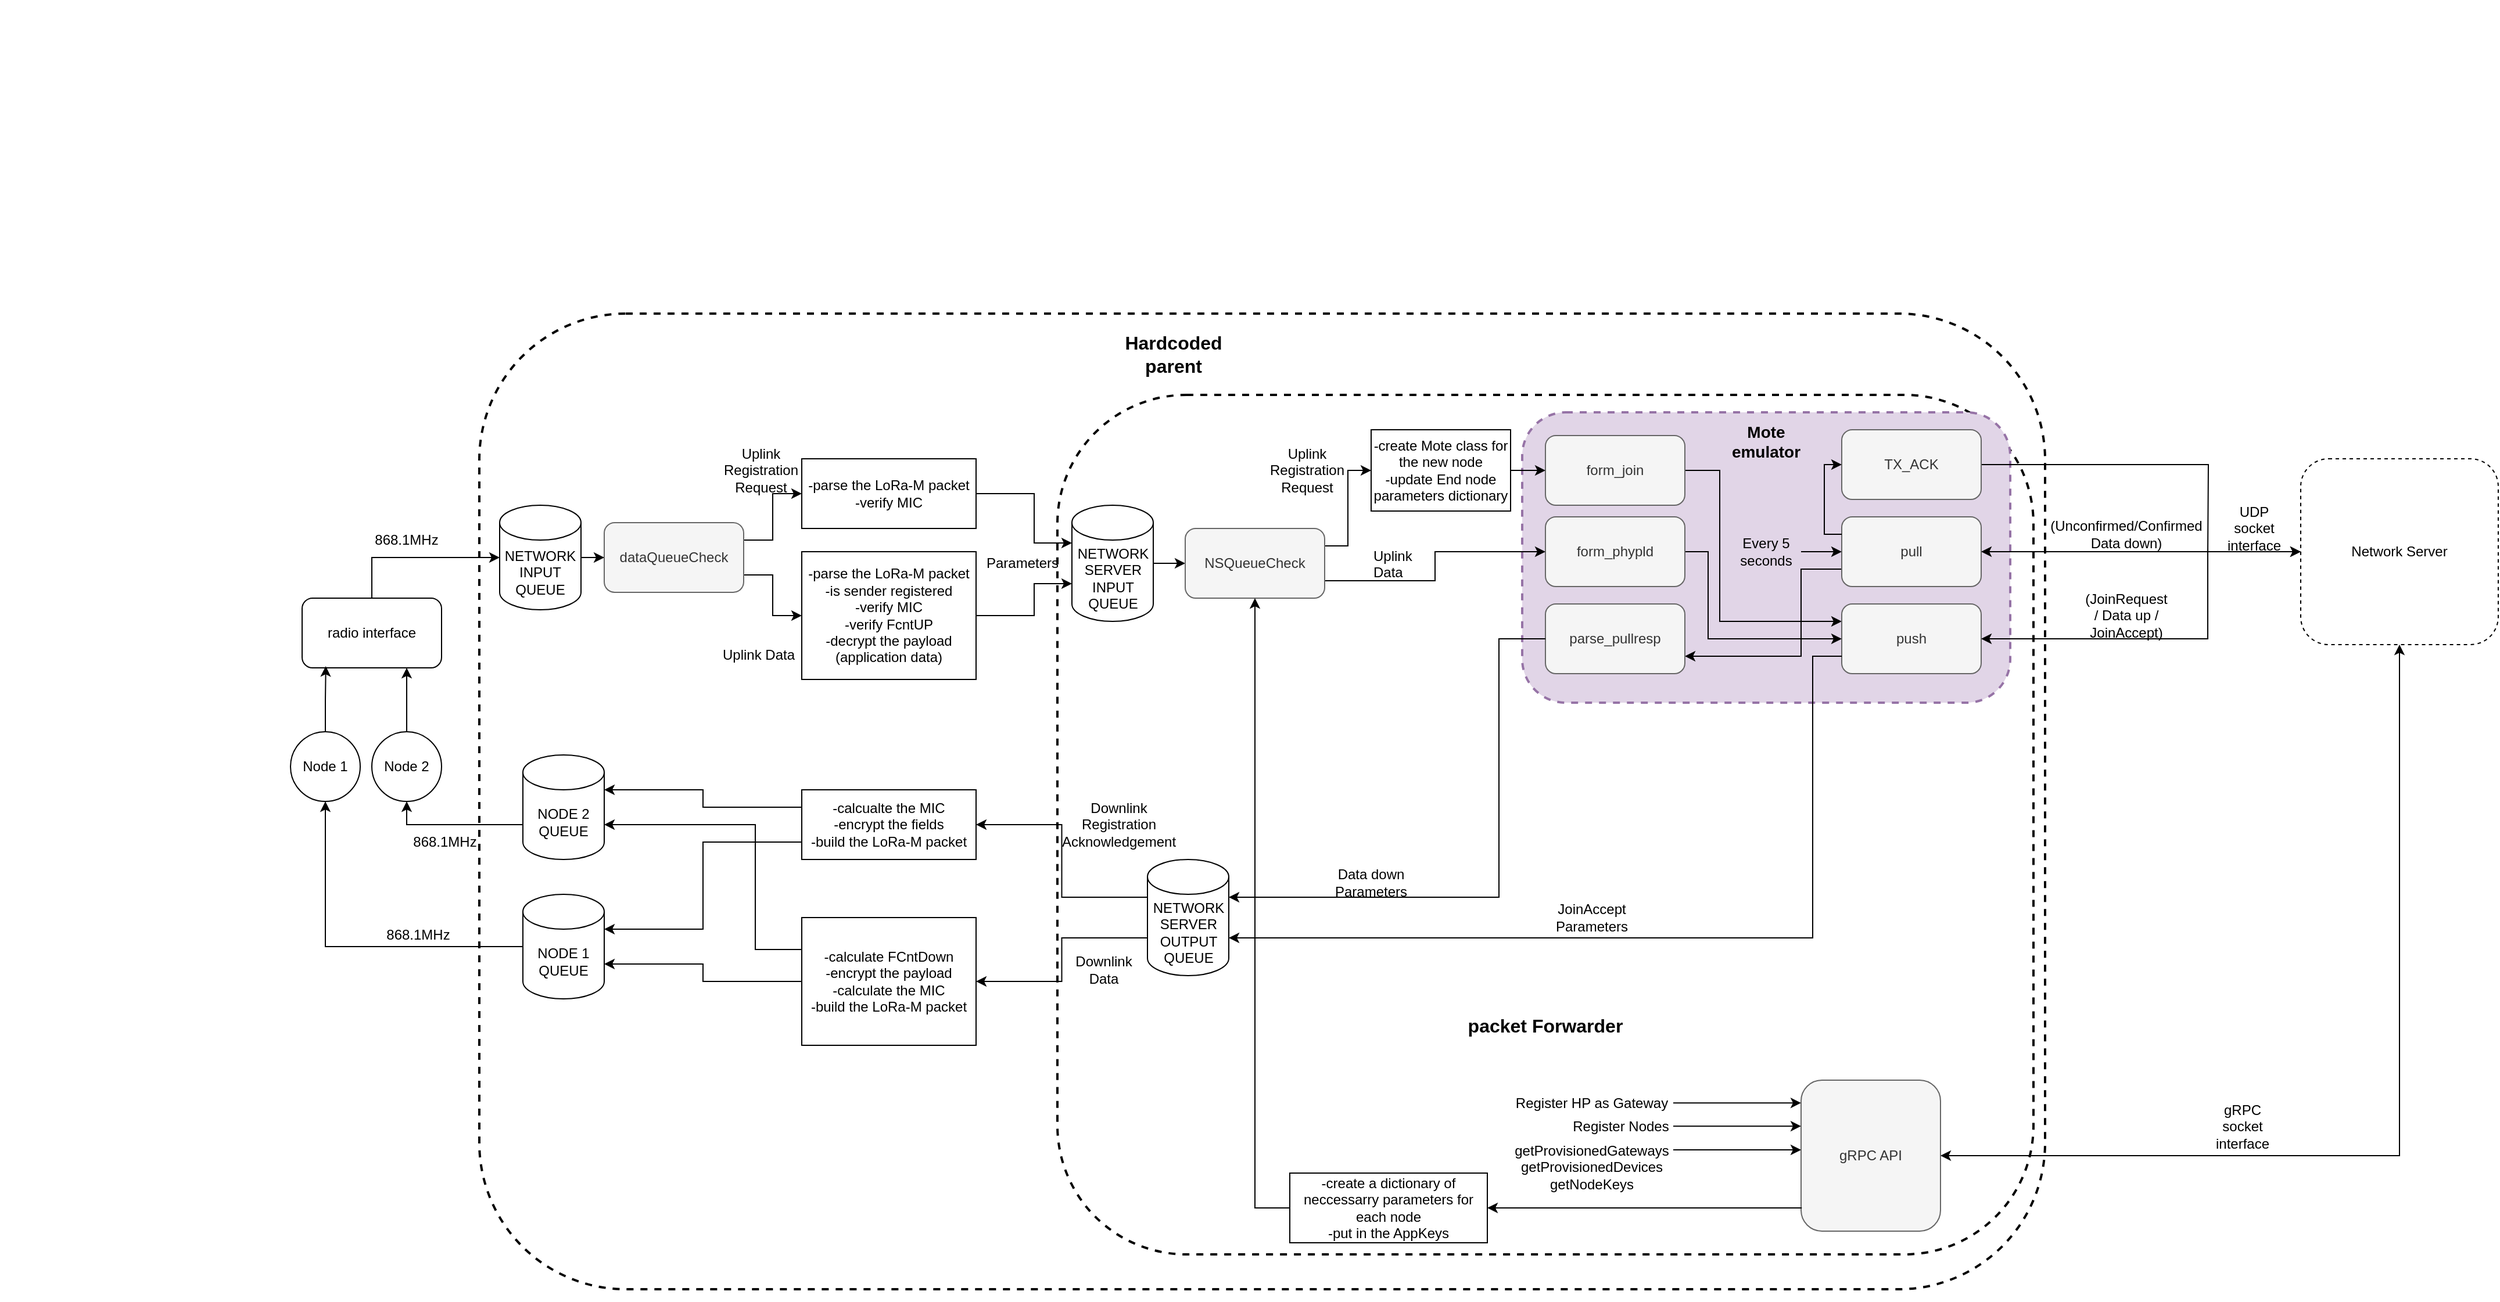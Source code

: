 <mxfile version="22.1.18" type="device">
  <diagram name="Page-1" id="E5AxCyOhZKjhce2MvHdj">
    <mxGraphModel dx="2924" dy="1115" grid="1" gridSize="10" guides="1" tooltips="1" connect="1" arrows="1" fold="1" page="1" pageScale="1" pageWidth="850" pageHeight="1100" math="0" shadow="0">
      <root>
        <mxCell id="0" />
        <mxCell id="1" parent="0" />
        <mxCell id="ir3scniFZbBamXwvJh3l-74" value="&lt;div&gt;&lt;br&gt;&lt;/div&gt;&lt;div&gt;&lt;br&gt;&lt;/div&gt;&lt;div&gt;&lt;br&gt;&lt;/div&gt;&lt;div&gt;&lt;br&gt;&lt;/div&gt;&lt;div&gt;&lt;br&gt;&lt;/div&gt;&lt;div&gt;&lt;br&gt;&lt;/div&gt;&lt;div&gt;&lt;br&gt;&lt;/div&gt;&lt;div&gt;&lt;br&gt;&lt;/div&gt;&lt;div&gt;&lt;br&gt;&lt;/div&gt;&lt;div&gt;&lt;br&gt;&lt;/div&gt;&lt;div&gt;&lt;br&gt;&lt;/div&gt;&lt;div&gt;&lt;br&gt;&lt;/div&gt;&lt;div&gt;&lt;br&gt;&lt;/div&gt;&lt;div&gt;&lt;br&gt;&lt;/div&gt;&lt;div&gt;&lt;br&gt;&lt;/div&gt;&lt;div&gt;&lt;br&gt;&lt;/div&gt;&lt;div&gt;&lt;br&gt;&lt;/div&gt;&lt;div&gt;&lt;br&gt;&lt;/div&gt;&lt;div&gt;packet Forwarder&lt;/div&gt;" style="rounded=1;whiteSpace=wrap;html=1;dashed=1;movable=0;resizable=0;rotatable=0;deletable=0;editable=0;locked=1;connectable=0;strokeWidth=2;" parent="1" vertex="1">
          <mxGeometry x="222.5" y="1020" width="1347.5" height="840" as="geometry" />
        </mxCell>
        <mxCell id="ir3scniFZbBamXwvJh3l-37" value="&lt;div style=&quot;font-size: 16px;&quot;&gt;&lt;font style=&quot;font-size: 16px;&quot;&gt;&lt;br&gt;&lt;/font&gt;&lt;/div&gt;&lt;div style=&quot;font-size: 16px;&quot;&gt;&lt;font style=&quot;font-size: 16px;&quot;&gt;&lt;br&gt;&lt;/font&gt;&lt;/div&gt;&lt;div style=&quot;font-size: 16px;&quot;&gt;&lt;font style=&quot;font-size: 16px;&quot;&gt;&lt;br&gt;&lt;/font&gt;&lt;/div&gt;&lt;div style=&quot;font-size: 16px;&quot;&gt;&lt;font style=&quot;font-size: 16px;&quot;&gt;&lt;br&gt;&lt;/font&gt;&lt;/div&gt;&lt;div style=&quot;font-size: 16px;&quot;&gt;&lt;font style=&quot;font-size: 16px;&quot;&gt;&lt;br&gt;&lt;/font&gt;&lt;/div&gt;&lt;div style=&quot;font-size: 16px;&quot;&gt;&lt;font style=&quot;font-size: 16px;&quot;&gt;&lt;br&gt;&lt;/font&gt;&lt;/div&gt;&lt;div style=&quot;font-size: 16px;&quot;&gt;&lt;font style=&quot;font-size: 16px;&quot;&gt;&lt;br&gt;&lt;/font&gt;&lt;/div&gt;&lt;div style=&quot;font-size: 16px;&quot;&gt;&lt;font style=&quot;font-size: 16px;&quot;&gt;&lt;br&gt;&lt;/font&gt;&lt;/div&gt;&lt;div style=&quot;font-size: 16px;&quot;&gt;&lt;font style=&quot;font-size: 16px;&quot;&gt;&lt;br&gt;&lt;/font&gt;&lt;/div&gt;&lt;div style=&quot;font-size: 16px;&quot;&gt;&lt;font style=&quot;font-size: 16px;&quot;&gt;&lt;br&gt;&lt;/font&gt;&lt;/div&gt;&lt;div style=&quot;font-size: 16px;&quot;&gt;&lt;font style=&quot;font-size: 16px;&quot;&gt;&lt;br&gt;&lt;/font&gt;&lt;/div&gt;&lt;div style=&quot;font-size: 16px;&quot;&gt;&lt;font style=&quot;font-size: 16px;&quot;&gt;&lt;br&gt;&lt;/font&gt;&lt;/div&gt;&lt;div style=&quot;font-size: 16px;&quot;&gt;&lt;font style=&quot;font-size: 16px;&quot;&gt;&lt;br&gt;&lt;/font&gt;&lt;/div&gt;&lt;div style=&quot;font-size: 16px;&quot;&gt;&lt;font style=&quot;font-size: 16px;&quot;&gt;&lt;br&gt;&lt;/font&gt;&lt;/div&gt;&lt;div style=&quot;font-size: 16px;&quot;&gt;&lt;font style=&quot;font-size: 16px;&quot;&gt;&lt;br&gt;&lt;/font&gt;&lt;/div&gt;&lt;div style=&quot;font-size: 16px;&quot;&gt;&lt;font style=&quot;font-size: 16px;&quot;&gt;&lt;br&gt;&lt;/font&gt;&lt;/div&gt;&lt;div style=&quot;font-size: 16px;&quot;&gt;&lt;font style=&quot;font-size: 16px;&quot;&gt;&lt;br&gt;&lt;/font&gt;&lt;/div&gt;&lt;div style=&quot;font-size: 16px;&quot;&gt;&lt;font style=&quot;font-size: 16px;&quot;&gt;&lt;br&gt;&lt;/font&gt;&lt;/div&gt;&lt;div style=&quot;font-size: 16px;&quot;&gt;&lt;font style=&quot;font-size: 16px;&quot;&gt;&lt;b&gt;packet Forwarder&lt;/b&gt;&lt;/font&gt;&lt;/div&gt;" style="rounded=1;whiteSpace=wrap;html=1;dashed=1;movable=0;resizable=0;rotatable=0;deletable=0;editable=0;locked=1;connectable=0;strokeWidth=2;" parent="1" vertex="1">
          <mxGeometry x="720" y="1090" width="840" height="740" as="geometry" />
        </mxCell>
        <mxCell id="ir3scniFZbBamXwvJh3l-42" value="" style="rounded=1;whiteSpace=wrap;html=1;dashed=1;fillColor=#e1d5e7;strokeColor=#9673a6;movable=0;resizable=0;rotatable=0;deletable=0;editable=0;locked=1;connectable=0;strokeWidth=2;" parent="1" vertex="1">
          <mxGeometry x="1120" y="1105" width="420" height="250" as="geometry" />
        </mxCell>
        <mxCell id="tfgUsdt2ixnzsKASo8Zw-3" style="edgeStyle=orthogonalEdgeStyle;rounded=0;orthogonalLoop=1;jettySize=auto;html=1;exitX=0.5;exitY=0;exitDx=0;exitDy=0;entryX=0.75;entryY=1;entryDx=0;entryDy=0;" edge="1" parent="1" source="ir3scniFZbBamXwvJh3l-1" target="tfgUsdt2ixnzsKASo8Zw-1">
          <mxGeometry relative="1" as="geometry" />
        </mxCell>
        <mxCell id="ir3scniFZbBamXwvJh3l-1" value="Node 2" style="ellipse;whiteSpace=wrap;html=1;aspect=fixed;" parent="1" vertex="1">
          <mxGeometry x="130" y="1380" width="60" height="60" as="geometry" />
        </mxCell>
        <mxCell id="ir3scniFZbBamXwvJh3l-2" value="Node 1" style="ellipse;whiteSpace=wrap;html=1;aspect=fixed;" parent="1" vertex="1">
          <mxGeometry x="60" y="1380" width="60" height="60" as="geometry" />
        </mxCell>
        <mxCell id="ir3scniFZbBamXwvJh3l-5" value="&lt;div&gt;-parse the LoRa-M packet&lt;br&gt;&lt;/div&gt;&lt;div&gt;-is sender registered&lt;br&gt;&lt;/div&gt;&lt;div&gt;-verify MIC&lt;/div&gt;&lt;div&gt;-verify FcntUP&lt;/div&gt;&lt;div&gt;-decrypt the payload (application data)&lt;br&gt;&lt;/div&gt;" style="rounded=0;whiteSpace=wrap;html=1;" parent="1" vertex="1">
          <mxGeometry x="500" y="1225" width="150" height="110" as="geometry" />
        </mxCell>
        <mxCell id="ir3scniFZbBamXwvJh3l-6" value="&lt;div&gt;-parse the LoRa-M packet&lt;/div&gt;&lt;div&gt;-verify MIC&lt;br&gt;&lt;/div&gt;" style="rounded=0;whiteSpace=wrap;html=1;" parent="1" vertex="1">
          <mxGeometry x="500" y="1145" width="150" height="60" as="geometry" />
        </mxCell>
        <mxCell id="ir3scniFZbBamXwvJh3l-18" style="edgeStyle=orthogonalEdgeStyle;rounded=0;orthogonalLoop=1;jettySize=auto;html=1;exitX=1;exitY=0.5;exitDx=0;exitDy=0;exitPerimeter=0;" parent="1" source="ir3scniFZbBamXwvJh3l-8" target="ir3scniFZbBamXwvJh3l-17" edge="1">
          <mxGeometry relative="1" as="geometry" />
        </mxCell>
        <mxCell id="ir3scniFZbBamXwvJh3l-8" value="NETWORK INPUT QUEUE" style="shape=cylinder3;whiteSpace=wrap;html=1;boundedLbl=1;backgroundOutline=1;size=15;" parent="1" vertex="1">
          <mxGeometry x="240" y="1185" width="70" height="90" as="geometry" />
        </mxCell>
        <mxCell id="ir3scniFZbBamXwvJh3l-19" style="edgeStyle=orthogonalEdgeStyle;rounded=0;orthogonalLoop=1;jettySize=auto;html=1;exitX=1;exitY=0.25;exitDx=0;exitDy=0;" parent="1" source="ir3scniFZbBamXwvJh3l-17" target="ir3scniFZbBamXwvJh3l-6" edge="1">
          <mxGeometry relative="1" as="geometry" />
        </mxCell>
        <mxCell id="ir3scniFZbBamXwvJh3l-20" style="edgeStyle=orthogonalEdgeStyle;rounded=0;orthogonalLoop=1;jettySize=auto;html=1;exitX=1;exitY=0.75;exitDx=0;exitDy=0;" parent="1" source="ir3scniFZbBamXwvJh3l-17" target="ir3scniFZbBamXwvJh3l-5" edge="1">
          <mxGeometry relative="1" as="geometry" />
        </mxCell>
        <mxCell id="ir3scniFZbBamXwvJh3l-17" value="dataQueueCheck" style="rounded=1;whiteSpace=wrap;html=1;fillColor=#f5f5f5;fontColor=#333333;strokeColor=#666666;" parent="1" vertex="1">
          <mxGeometry x="330" y="1200" width="120" height="60" as="geometry" />
        </mxCell>
        <mxCell id="ir3scniFZbBamXwvJh3l-80" style="edgeStyle=orthogonalEdgeStyle;rounded=0;orthogonalLoop=1;jettySize=auto;html=1;exitX=1;exitY=0.5;exitDx=0;exitDy=0;exitPerimeter=0;entryX=0;entryY=0.5;entryDx=0;entryDy=0;" parent="1" source="ir3scniFZbBamXwvJh3l-22" target="ir3scniFZbBamXwvJh3l-77" edge="1">
          <mxGeometry relative="1" as="geometry" />
        </mxCell>
        <mxCell id="ir3scniFZbBamXwvJh3l-22" value="NETWORK SERVER INPUT QUEUE" style="shape=cylinder3;whiteSpace=wrap;html=1;boundedLbl=1;backgroundOutline=1;size=15;" parent="1" vertex="1">
          <mxGeometry x="732.5" y="1185" width="70" height="100" as="geometry" />
        </mxCell>
        <mxCell id="ir3scniFZbBamXwvJh3l-25" style="edgeStyle=orthogonalEdgeStyle;rounded=0;orthogonalLoop=1;jettySize=auto;html=1;exitX=1;exitY=0.5;exitDx=0;exitDy=0;entryX=0;entryY=0;entryDx=0;entryDy=67.5;entryPerimeter=0;" parent="1" source="ir3scniFZbBamXwvJh3l-5" target="ir3scniFZbBamXwvJh3l-22" edge="1">
          <mxGeometry relative="1" as="geometry">
            <Array as="points">
              <mxPoint x="700" y="1280" />
              <mxPoint x="700" y="1253" />
            </Array>
          </mxGeometry>
        </mxCell>
        <mxCell id="ir3scniFZbBamXwvJh3l-26" style="edgeStyle=orthogonalEdgeStyle;rounded=0;orthogonalLoop=1;jettySize=auto;html=1;exitX=1;exitY=0.5;exitDx=0;exitDy=0;entryX=0;entryY=0;entryDx=0;entryDy=32.5;entryPerimeter=0;" parent="1" source="ir3scniFZbBamXwvJh3l-6" target="ir3scniFZbBamXwvJh3l-22" edge="1">
          <mxGeometry relative="1" as="geometry">
            <Array as="points">
              <mxPoint x="700" y="1175" />
              <mxPoint x="700" y="1218" />
            </Array>
          </mxGeometry>
        </mxCell>
        <mxCell id="ir3scniFZbBamXwvJh3l-93" style="edgeStyle=orthogonalEdgeStyle;rounded=0;orthogonalLoop=1;jettySize=auto;html=1;exitX=0;exitY=0;exitDx=0;exitDy=32.5;exitPerimeter=0;entryX=1;entryY=0.5;entryDx=0;entryDy=0;" parent="1" source="ir3scniFZbBamXwvJh3l-32" target="ir3scniFZbBamXwvJh3l-92" edge="1">
          <mxGeometry relative="1" as="geometry" />
        </mxCell>
        <mxCell id="ir3scniFZbBamXwvJh3l-94" style="edgeStyle=orthogonalEdgeStyle;rounded=0;orthogonalLoop=1;jettySize=auto;html=1;exitX=0;exitY=0;exitDx=0;exitDy=67.5;exitPerimeter=0;entryX=1;entryY=0.5;entryDx=0;entryDy=0;" parent="1" source="ir3scniFZbBamXwvJh3l-32" target="ir3scniFZbBamXwvJh3l-91" edge="1">
          <mxGeometry relative="1" as="geometry" />
        </mxCell>
        <mxCell id="ir3scniFZbBamXwvJh3l-32" value="NETWORK SERVER OUTPUT QUEUE" style="shape=cylinder3;whiteSpace=wrap;html=1;boundedLbl=1;backgroundOutline=1;size=15;" parent="1" vertex="1">
          <mxGeometry x="797.5" y="1490" width="70" height="100" as="geometry" />
        </mxCell>
        <mxCell id="ir3scniFZbBamXwvJh3l-43" value="Uplink Registration Request" style="text;html=1;strokeColor=none;fillColor=none;align=center;verticalAlign=middle;whiteSpace=wrap;rounded=0;" parent="1" vertex="1">
          <mxGeometry x="905" y="1140" width="60" height="30" as="geometry" />
        </mxCell>
        <mxCell id="ir3scniFZbBamXwvJh3l-44" value="Uplink Registration Request" style="text;html=1;strokeColor=none;fillColor=none;align=center;verticalAlign=middle;whiteSpace=wrap;rounded=0;" parent="1" vertex="1">
          <mxGeometry x="435" y="1140" width="60" height="30" as="geometry" />
        </mxCell>
        <mxCell id="ir3scniFZbBamXwvJh3l-45" value="Uplink Data" style="text;whiteSpace=wrap;html=1;" parent="1" vertex="1">
          <mxGeometry x="430" y="1300" width="65" height="30" as="geometry" />
        </mxCell>
        <mxCell id="ir3scniFZbBamXwvJh3l-46" value="&lt;div&gt;Uplink Data&lt;/div&gt;" style="text;whiteSpace=wrap;html=1;" parent="1" vertex="1">
          <mxGeometry x="990" y="1215" width="60" height="40" as="geometry" />
        </mxCell>
        <mxCell id="ir3scniFZbBamXwvJh3l-56" style="edgeStyle=orthogonalEdgeStyle;rounded=0;orthogonalLoop=1;jettySize=auto;html=1;entryX=0;entryY=0.25;entryDx=0;entryDy=0;" parent="1" source="ir3scniFZbBamXwvJh3l-48" target="ir3scniFZbBamXwvJh3l-49" edge="1">
          <mxGeometry relative="1" as="geometry">
            <Array as="points">
              <mxPoint x="1290" y="1155" />
              <mxPoint x="1290" y="1285" />
            </Array>
          </mxGeometry>
        </mxCell>
        <mxCell id="ir3scniFZbBamXwvJh3l-48" value="form_join" style="rounded=1;whiteSpace=wrap;html=1;fillColor=#f5f5f5;fontColor=#333333;strokeColor=#666666;" parent="1" vertex="1">
          <mxGeometry x="1140" y="1125" width="120" height="60" as="geometry" />
        </mxCell>
        <mxCell id="ir3scniFZbBamXwvJh3l-49" value="push" style="rounded=1;whiteSpace=wrap;html=1;fillColor=#f5f5f5;fontColor=#333333;strokeColor=#666666;" parent="1" vertex="1">
          <mxGeometry x="1395" y="1270" width="120" height="60" as="geometry" />
        </mxCell>
        <mxCell id="ir3scniFZbBamXwvJh3l-68" style="edgeStyle=orthogonalEdgeStyle;rounded=0;orthogonalLoop=1;jettySize=auto;html=1;exitX=0;exitY=0.75;exitDx=0;exitDy=0;entryX=1;entryY=0.75;entryDx=0;entryDy=0;" parent="1" source="ir3scniFZbBamXwvJh3l-50" target="ir3scniFZbBamXwvJh3l-53" edge="1">
          <mxGeometry relative="1" as="geometry">
            <Array as="points">
              <mxPoint x="1360" y="1240" />
              <mxPoint x="1360" y="1315" />
            </Array>
          </mxGeometry>
        </mxCell>
        <mxCell id="ir3scniFZbBamXwvJh3l-50" value="pull" style="rounded=1;whiteSpace=wrap;html=1;fillColor=#f5f5f5;fontColor=#333333;strokeColor=#666666;" parent="1" vertex="1">
          <mxGeometry x="1395" y="1195" width="120" height="60" as="geometry" />
        </mxCell>
        <mxCell id="ir3scniFZbBamXwvJh3l-62" style="edgeStyle=orthogonalEdgeStyle;rounded=0;orthogonalLoop=1;jettySize=auto;html=1;exitX=1;exitY=0.5;exitDx=0;exitDy=0;entryX=0;entryY=0.5;entryDx=0;entryDy=0;" parent="1" source="ir3scniFZbBamXwvJh3l-51" target="ir3scniFZbBamXwvJh3l-49" edge="1">
          <mxGeometry relative="1" as="geometry">
            <Array as="points">
              <mxPoint x="1280" y="1225" />
              <mxPoint x="1280" y="1300" />
            </Array>
          </mxGeometry>
        </mxCell>
        <mxCell id="ir3scniFZbBamXwvJh3l-51" value="form_phypld" style="rounded=1;whiteSpace=wrap;html=1;fillColor=#f5f5f5;fontColor=#333333;strokeColor=#666666;" parent="1" vertex="1">
          <mxGeometry x="1140" y="1195" width="120" height="60" as="geometry" />
        </mxCell>
        <mxCell id="ir3scniFZbBamXwvJh3l-53" value="parse_pullresp" style="rounded=1;whiteSpace=wrap;html=1;fillColor=#f5f5f5;fontColor=#333333;strokeColor=#666666;" parent="1" vertex="1">
          <mxGeometry x="1140" y="1270" width="120" height="60" as="geometry" />
        </mxCell>
        <mxCell id="tfgUsdt2ixnzsKASo8Zw-17" style="edgeStyle=orthogonalEdgeStyle;rounded=0;orthogonalLoop=1;jettySize=auto;html=1;exitX=1;exitY=0.5;exitDx=0;exitDy=0;endArrow=none;endFill=0;" edge="1" parent="1" source="ir3scniFZbBamXwvJh3l-54">
          <mxGeometry relative="1" as="geometry">
            <mxPoint x="1710" y="1230" as="targetPoint" />
          </mxGeometry>
        </mxCell>
        <mxCell id="ir3scniFZbBamXwvJh3l-54" value="TX_ACK" style="rounded=1;whiteSpace=wrap;html=1;fillColor=#f5f5f5;fontColor=#333333;strokeColor=#666666;" parent="1" vertex="1">
          <mxGeometry x="1395" y="1120" width="120" height="60" as="geometry" />
        </mxCell>
        <mxCell id="ir3scniFZbBamXwvJh3l-58" style="edgeStyle=orthogonalEdgeStyle;rounded=0;orthogonalLoop=1;jettySize=auto;html=1;exitX=0;exitY=0.5;exitDx=0;exitDy=0;entryX=1;entryY=0.5;entryDx=0;entryDy=0;startArrow=classic;startFill=1;" parent="1" source="ir3scniFZbBamXwvJh3l-57" target="ir3scniFZbBamXwvJh3l-49" edge="1">
          <mxGeometry relative="1" as="geometry">
            <Array as="points">
              <mxPoint x="1710" y="1225" />
              <mxPoint x="1710" y="1300" />
            </Array>
          </mxGeometry>
        </mxCell>
        <mxCell id="ir3scniFZbBamXwvJh3l-59" style="edgeStyle=orthogonalEdgeStyle;rounded=0;orthogonalLoop=1;jettySize=auto;html=1;exitX=0;exitY=0.5;exitDx=0;exitDy=0;startArrow=classic;startFill=1;" parent="1" source="ir3scniFZbBamXwvJh3l-57" target="ir3scniFZbBamXwvJh3l-50" edge="1">
          <mxGeometry relative="1" as="geometry" />
        </mxCell>
        <mxCell id="ir3scniFZbBamXwvJh3l-57" value="Network Server" style="rounded=1;whiteSpace=wrap;html=1;dashed=1;" parent="1" vertex="1">
          <mxGeometry x="1790" y="1145" width="170" height="160" as="geometry" />
        </mxCell>
        <mxCell id="ir3scniFZbBamXwvJh3l-60" value="(JoinRequest / Data up / JoinAccept)" style="text;html=1;strokeColor=none;fillColor=none;align=center;verticalAlign=middle;whiteSpace=wrap;rounded=0;" parent="1" vertex="1">
          <mxGeometry x="1610" y="1265" width="60" height="30" as="geometry" />
        </mxCell>
        <mxCell id="ir3scniFZbBamXwvJh3l-61" value="(Unconfirmed/Confirmed Data down)" style="text;html=1;strokeColor=none;fillColor=none;align=center;verticalAlign=middle;whiteSpace=wrap;rounded=0;" parent="1" vertex="1">
          <mxGeometry x="1610" y="1195" width="60" height="30" as="geometry" />
        </mxCell>
        <mxCell id="ir3scniFZbBamXwvJh3l-63" value="&amp;nbsp;" style="text;whiteSpace=wrap;html=1;" parent="1" vertex="1">
          <mxGeometry x="1490" y="1370" width="40" height="40" as="geometry" />
        </mxCell>
        <mxCell id="ir3scniFZbBamXwvJh3l-64" value="&lt;font style=&quot;font-size: 14px;&quot;&gt;&lt;b&gt;Mote emulator&lt;/b&gt;&lt;/font&gt;" style="text;html=1;strokeColor=none;fillColor=none;align=center;verticalAlign=middle;whiteSpace=wrap;rounded=0;" parent="1" vertex="1">
          <mxGeometry x="1300" y="1115" width="60" height="30" as="geometry" />
        </mxCell>
        <mxCell id="ir3scniFZbBamXwvJh3l-66" value="" style="endArrow=classic;html=1;rounded=0;exitX=1;exitY=0.5;exitDx=0;exitDy=0;" parent="1" source="ir3scniFZbBamXwvJh3l-67" edge="1">
          <mxGeometry width="50" height="50" relative="1" as="geometry">
            <mxPoint x="1380" y="1225" as="sourcePoint" />
            <mxPoint x="1395" y="1225" as="targetPoint" />
          </mxGeometry>
        </mxCell>
        <mxCell id="ir3scniFZbBamXwvJh3l-69" style="edgeStyle=orthogonalEdgeStyle;rounded=0;orthogonalLoop=1;jettySize=auto;html=1;exitX=0;exitY=0.25;exitDx=0;exitDy=0;entryX=0;entryY=0.5;entryDx=0;entryDy=0;" parent="1" source="ir3scniFZbBamXwvJh3l-50" target="ir3scniFZbBamXwvJh3l-54" edge="1">
          <mxGeometry relative="1" as="geometry">
            <Array as="points">
              <mxPoint x="1380" y="1210" />
              <mxPoint x="1380" y="1150" />
            </Array>
          </mxGeometry>
        </mxCell>
        <mxCell id="ir3scniFZbBamXwvJh3l-67" value="Every 5 seconds" style="text;html=1;strokeColor=none;fillColor=none;align=center;verticalAlign=middle;whiteSpace=wrap;rounded=0;" parent="1" vertex="1">
          <mxGeometry x="1300" y="1210" width="60" height="30" as="geometry" />
        </mxCell>
        <mxCell id="ir3scniFZbBamXwvJh3l-72" value="&amp;nbsp;" style="text;whiteSpace=wrap;html=1;" parent="1" vertex="1">
          <mxGeometry x="230" y="940" width="40" height="40" as="geometry" />
        </mxCell>
        <mxCell id="ir3scniFZbBamXwvJh3l-73" value="&amp;nbsp;" style="text;whiteSpace=wrap;html=1;" parent="1" vertex="1">
          <mxGeometry x="1690" y="990" width="40" height="40" as="geometry" />
        </mxCell>
        <mxCell id="ir3scniFZbBamXwvJh3l-75" value="&lt;font size=&quot;1&quot;&gt;&lt;b&gt;&lt;font style=&quot;font-size: 16px;&quot;&gt;Hardcoded parent&lt;/font&gt;&lt;/b&gt;&lt;/font&gt;" style="text;html=1;strokeColor=none;fillColor=none;align=center;verticalAlign=middle;whiteSpace=wrap;rounded=0;" parent="1" vertex="1">
          <mxGeometry x="790" y="1040" width="60" height="30" as="geometry" />
        </mxCell>
        <mxCell id="ir3scniFZbBamXwvJh3l-81" style="edgeStyle=orthogonalEdgeStyle;rounded=0;orthogonalLoop=1;jettySize=auto;html=1;exitX=1;exitY=0.5;exitDx=0;exitDy=0;entryX=0;entryY=0.5;entryDx=0;entryDy=0;" parent="1" source="ir3scniFZbBamXwvJh3l-76" target="ir3scniFZbBamXwvJh3l-48" edge="1">
          <mxGeometry relative="1" as="geometry" />
        </mxCell>
        <mxCell id="ir3scniFZbBamXwvJh3l-76" value="&lt;div&gt;&lt;br&gt;&lt;/div&gt;&lt;div&gt;-create Mote class for the new node&lt;br&gt;&lt;/div&gt;&lt;div&gt;-update End node parameters dictionary&lt;br&gt;&lt;/div&gt;&lt;div&gt;&lt;br&gt;&lt;/div&gt;" style="rounded=0;whiteSpace=wrap;html=1;" parent="1" vertex="1">
          <mxGeometry x="990" y="1120" width="120" height="70" as="geometry" />
        </mxCell>
        <mxCell id="ir3scniFZbBamXwvJh3l-78" style="edgeStyle=orthogonalEdgeStyle;rounded=0;orthogonalLoop=1;jettySize=auto;html=1;exitX=1;exitY=0.75;exitDx=0;exitDy=0;entryX=0;entryY=0.5;entryDx=0;entryDy=0;" parent="1" source="ir3scniFZbBamXwvJh3l-77" target="ir3scniFZbBamXwvJh3l-51" edge="1">
          <mxGeometry relative="1" as="geometry" />
        </mxCell>
        <mxCell id="ir3scniFZbBamXwvJh3l-82" style="edgeStyle=orthogonalEdgeStyle;rounded=0;orthogonalLoop=1;jettySize=auto;html=1;exitX=1;exitY=0.25;exitDx=0;exitDy=0;entryX=0;entryY=0.5;entryDx=0;entryDy=0;" parent="1" source="ir3scniFZbBamXwvJh3l-77" target="ir3scniFZbBamXwvJh3l-76" edge="1">
          <mxGeometry relative="1" as="geometry" />
        </mxCell>
        <mxCell id="ir3scniFZbBamXwvJh3l-77" value="NSQueueCheck" style="rounded=1;whiteSpace=wrap;html=1;fillColor=#f5f5f5;fontColor=#333333;strokeColor=#666666;" parent="1" vertex="1">
          <mxGeometry x="830" y="1205" width="120" height="60" as="geometry" />
        </mxCell>
        <mxCell id="ir3scniFZbBamXwvJh3l-83" value="Parameters" style="text;html=1;strokeColor=none;fillColor=none;align=center;verticalAlign=middle;whiteSpace=wrap;rounded=0;" parent="1" vertex="1">
          <mxGeometry x="660" y="1215" width="60" height="40" as="geometry" />
        </mxCell>
        <mxCell id="ir3scniFZbBamXwvJh3l-85" value="&amp;nbsp;" style="text;whiteSpace=wrap;html=1;" parent="1" vertex="1">
          <mxGeometry x="820" y="1270" width="40" height="40" as="geometry" />
        </mxCell>
        <mxCell id="ir3scniFZbBamXwvJh3l-86" style="edgeStyle=orthogonalEdgeStyle;rounded=0;orthogonalLoop=1;jettySize=auto;html=1;exitX=0;exitY=0.5;exitDx=0;exitDy=0;entryX=1;entryY=0;entryDx=0;entryDy=32.5;entryPerimeter=0;" parent="1" source="ir3scniFZbBamXwvJh3l-53" target="ir3scniFZbBamXwvJh3l-32" edge="1">
          <mxGeometry relative="1" as="geometry">
            <mxPoint x="900" y="1520" as="targetPoint" />
            <Array as="points">
              <mxPoint x="1100" y="1300" />
              <mxPoint x="1100" y="1523" />
            </Array>
          </mxGeometry>
        </mxCell>
        <mxCell id="ir3scniFZbBamXwvJh3l-87" value="Data down Parameters" style="text;html=1;strokeColor=none;fillColor=none;align=center;verticalAlign=middle;whiteSpace=wrap;rounded=0;" parent="1" vertex="1">
          <mxGeometry x="960" y="1490" width="60" height="40" as="geometry" />
        </mxCell>
        <mxCell id="ir3scniFZbBamXwvJh3l-89" style="edgeStyle=orthogonalEdgeStyle;rounded=0;orthogonalLoop=1;jettySize=auto;html=1;exitX=0;exitY=0.75;exitDx=0;exitDy=0;entryX=1;entryY=0;entryDx=0;entryDy=67.5;entryPerimeter=0;" parent="1" source="ir3scniFZbBamXwvJh3l-49" target="ir3scniFZbBamXwvJh3l-32" edge="1">
          <mxGeometry relative="1" as="geometry">
            <Array as="points">
              <mxPoint x="1370" y="1315" />
              <mxPoint x="1370" y="1558" />
            </Array>
          </mxGeometry>
        </mxCell>
        <mxCell id="ir3scniFZbBamXwvJh3l-90" value="JoinAccept Parameters" style="text;html=1;strokeColor=none;fillColor=none;align=center;verticalAlign=middle;whiteSpace=wrap;rounded=0;" parent="1" vertex="1">
          <mxGeometry x="1150" y="1520" width="60" height="40" as="geometry" />
        </mxCell>
        <mxCell id="ir3scniFZbBamXwvJh3l-91" value="&lt;div&gt;-calculate FCntDown&lt;/div&gt;&lt;div&gt;-encrypt the payload&lt;/div&gt;&lt;div&gt;-calculate the MIC&lt;br&gt;&lt;/div&gt;&lt;div&gt;-build the LoRa-M packet&lt;br&gt;&lt;/div&gt;" style="rounded=0;whiteSpace=wrap;html=1;" parent="1" vertex="1">
          <mxGeometry x="500" y="1540" width="150" height="110" as="geometry" />
        </mxCell>
        <mxCell id="ir3scniFZbBamXwvJh3l-92" value="&lt;div&gt;-calcualte the MIC&lt;/div&gt;&lt;div&gt;-encrypt the fields&lt;br&gt;&lt;/div&gt;&lt;div&gt;-build the LoRa-M packet&lt;/div&gt;" style="rounded=0;whiteSpace=wrap;html=1;" parent="1" vertex="1">
          <mxGeometry x="500" y="1430" width="150" height="60" as="geometry" />
        </mxCell>
        <mxCell id="ir3scniFZbBamXwvJh3l-95" value="Downlink Registration Acknowledgement" style="text;html=1;strokeColor=none;fillColor=none;align=center;verticalAlign=middle;whiteSpace=wrap;rounded=0;" parent="1" vertex="1">
          <mxGeometry x="742.5" y="1445" width="60" height="30" as="geometry" />
        </mxCell>
        <mxCell id="ir3scniFZbBamXwvJh3l-96" value="&lt;div&gt;Downlink&lt;/div&gt;&lt;div&gt;Data&lt;br&gt;&lt;/div&gt;" style="text;html=1;strokeColor=none;fillColor=none;align=center;verticalAlign=middle;whiteSpace=wrap;rounded=0;" parent="1" vertex="1">
          <mxGeometry x="730" y="1570" width="60" height="30" as="geometry" />
        </mxCell>
        <mxCell id="ir3scniFZbBamXwvJh3l-103" style="edgeStyle=orthogonalEdgeStyle;rounded=0;orthogonalLoop=1;jettySize=auto;html=1;exitX=0;exitY=0;exitDx=0;exitDy=60;exitPerimeter=0;entryX=0.5;entryY=1;entryDx=0;entryDy=0;" parent="1" source="ir3scniFZbBamXwvJh3l-97" target="ir3scniFZbBamXwvJh3l-1" edge="1">
          <mxGeometry relative="1" as="geometry" />
        </mxCell>
        <mxCell id="ir3scniFZbBamXwvJh3l-97" value="NODE 2 QUEUE" style="shape=cylinder3;whiteSpace=wrap;html=1;boundedLbl=1;backgroundOutline=1;size=15;" parent="1" vertex="1">
          <mxGeometry x="260" y="1400" width="70" height="90" as="geometry" />
        </mxCell>
        <mxCell id="ir3scniFZbBamXwvJh3l-104" style="edgeStyle=orthogonalEdgeStyle;rounded=0;orthogonalLoop=1;jettySize=auto;html=1;exitX=0;exitY=0.5;exitDx=0;exitDy=0;exitPerimeter=0;entryX=0.5;entryY=1;entryDx=0;entryDy=0;" parent="1" source="ir3scniFZbBamXwvJh3l-98" target="ir3scniFZbBamXwvJh3l-2" edge="1">
          <mxGeometry relative="1" as="geometry" />
        </mxCell>
        <mxCell id="ir3scniFZbBamXwvJh3l-98" value="NODE 1 QUEUE" style="shape=cylinder3;whiteSpace=wrap;html=1;boundedLbl=1;backgroundOutline=1;size=15;" parent="1" vertex="1">
          <mxGeometry x="260" y="1520" width="70" height="90" as="geometry" />
        </mxCell>
        <mxCell id="ir3scniFZbBamXwvJh3l-99" style="edgeStyle=orthogonalEdgeStyle;rounded=0;orthogonalLoop=1;jettySize=auto;html=1;exitX=0;exitY=0.5;exitDx=0;exitDy=0;entryX=1;entryY=0;entryDx=0;entryDy=60;entryPerimeter=0;" parent="1" source="ir3scniFZbBamXwvJh3l-91" target="ir3scniFZbBamXwvJh3l-98" edge="1">
          <mxGeometry relative="1" as="geometry" />
        </mxCell>
        <mxCell id="ir3scniFZbBamXwvJh3l-100" style="edgeStyle=orthogonalEdgeStyle;rounded=0;orthogonalLoop=1;jettySize=auto;html=1;exitX=0;exitY=0.25;exitDx=0;exitDy=0;entryX=1;entryY=0;entryDx=0;entryDy=60;entryPerimeter=0;" parent="1" source="ir3scniFZbBamXwvJh3l-91" target="ir3scniFZbBamXwvJh3l-97" edge="1">
          <mxGeometry relative="1" as="geometry">
            <Array as="points">
              <mxPoint x="460" y="1568" />
              <mxPoint x="460" y="1460" />
            </Array>
          </mxGeometry>
        </mxCell>
        <mxCell id="ir3scniFZbBamXwvJh3l-101" style="edgeStyle=orthogonalEdgeStyle;rounded=0;orthogonalLoop=1;jettySize=auto;html=1;exitX=0;exitY=0.25;exitDx=0;exitDy=0;entryX=1;entryY=0;entryDx=0;entryDy=30;entryPerimeter=0;" parent="1" source="ir3scniFZbBamXwvJh3l-92" target="ir3scniFZbBamXwvJh3l-97" edge="1">
          <mxGeometry relative="1" as="geometry" />
        </mxCell>
        <mxCell id="ir3scniFZbBamXwvJh3l-102" style="edgeStyle=orthogonalEdgeStyle;rounded=0;orthogonalLoop=1;jettySize=auto;html=1;exitX=0;exitY=0.75;exitDx=0;exitDy=0;entryX=1;entryY=0;entryDx=0;entryDy=30;entryPerimeter=0;" parent="1" source="ir3scniFZbBamXwvJh3l-92" target="ir3scniFZbBamXwvJh3l-98" edge="1">
          <mxGeometry relative="1" as="geometry">
            <Array as="points">
              <mxPoint x="415" y="1475" />
              <mxPoint x="415" y="1550" />
            </Array>
          </mxGeometry>
        </mxCell>
        <mxCell id="ir3scniFZbBamXwvJh3l-108" value="gRPC API" style="rounded=1;whiteSpace=wrap;html=1;fillColor=#f5f5f5;fontColor=#333333;strokeColor=#666666;" parent="1" vertex="1">
          <mxGeometry x="1360" y="1680" width="120" height="130" as="geometry" />
        </mxCell>
        <mxCell id="ir3scniFZbBamXwvJh3l-109" value="" style="endArrow=classic;html=1;rounded=0;" parent="1" edge="1">
          <mxGeometry width="50" height="50" relative="1" as="geometry">
            <mxPoint x="1250" y="1699.58" as="sourcePoint" />
            <mxPoint x="1360" y="1699.58" as="targetPoint" />
          </mxGeometry>
        </mxCell>
        <mxCell id="ir3scniFZbBamXwvJh3l-110" value="" style="endArrow=classic;html=1;rounded=0;" parent="1" edge="1">
          <mxGeometry width="50" height="50" relative="1" as="geometry">
            <mxPoint x="1250" y="1719.58" as="sourcePoint" />
            <mxPoint x="1360" y="1719.58" as="targetPoint" />
          </mxGeometry>
        </mxCell>
        <mxCell id="ir3scniFZbBamXwvJh3l-111" value="Register HP as Gateway" style="text;html=1;strokeColor=none;fillColor=none;align=center;verticalAlign=middle;whiteSpace=wrap;rounded=0;" parent="1" vertex="1">
          <mxGeometry x="1110" y="1690" width="140" height="20" as="geometry" />
        </mxCell>
        <mxCell id="ir3scniFZbBamXwvJh3l-112" value="Register Nodes" style="text;html=1;strokeColor=none;fillColor=none;align=center;verticalAlign=middle;whiteSpace=wrap;rounded=0;" parent="1" vertex="1">
          <mxGeometry x="1135" y="1710" width="140" height="20" as="geometry" />
        </mxCell>
        <mxCell id="ir3scniFZbBamXwvJh3l-118" style="edgeStyle=orthogonalEdgeStyle;rounded=0;orthogonalLoop=1;jettySize=auto;html=1;exitX=1;exitY=0.5;exitDx=0;exitDy=0;entryX=0.5;entryY=1;entryDx=0;entryDy=0;startArrow=classic;startFill=1;" parent="1" source="ir3scniFZbBamXwvJh3l-108" target="ir3scniFZbBamXwvJh3l-57" edge="1">
          <mxGeometry relative="1" as="geometry">
            <mxPoint x="1325.0" y="1765" as="sourcePoint" />
          </mxGeometry>
        </mxCell>
        <mxCell id="ir3scniFZbBamXwvJh3l-121" style="edgeStyle=orthogonalEdgeStyle;rounded=0;orthogonalLoop=1;jettySize=auto;html=1;exitX=0.005;exitY=0.846;exitDx=0;exitDy=0;entryX=1;entryY=0.5;entryDx=0;entryDy=0;exitPerimeter=0;" parent="1" source="ir3scniFZbBamXwvJh3l-108" target="ir3scniFZbBamXwvJh3l-122" edge="1">
          <mxGeometry relative="1" as="geometry">
            <mxPoint x="1170.0" y="1780" as="sourcePoint" />
          </mxGeometry>
        </mxCell>
        <mxCell id="ir3scniFZbBamXwvJh3l-124" style="edgeStyle=orthogonalEdgeStyle;rounded=0;orthogonalLoop=1;jettySize=auto;html=1;exitX=0;exitY=0.5;exitDx=0;exitDy=0;" parent="1" source="ir3scniFZbBamXwvJh3l-122" target="ir3scniFZbBamXwvJh3l-77" edge="1">
          <mxGeometry relative="1" as="geometry" />
        </mxCell>
        <mxCell id="ir3scniFZbBamXwvJh3l-122" value="&lt;div&gt;-create a dictionary of neccessarry parameters for each node&lt;/div&gt;&lt;div&gt;-put in the AppKeys&lt;br&gt;&lt;/div&gt;" style="rounded=0;whiteSpace=wrap;html=1;" parent="1" vertex="1">
          <mxGeometry x="920" y="1760" width="170" height="60" as="geometry" />
        </mxCell>
        <mxCell id="ir3scniFZbBamXwvJh3l-123" value="&amp;nbsp;" style="text;whiteSpace=wrap;html=1;" parent="1" vertex="1">
          <mxGeometry x="580" y="1830" width="40" height="40" as="geometry" />
        </mxCell>
        <mxCell id="tfgUsdt2ixnzsKASo8Zw-4" style="edgeStyle=orthogonalEdgeStyle;rounded=0;orthogonalLoop=1;jettySize=auto;html=1;exitX=0.5;exitY=0;exitDx=0;exitDy=0;" edge="1" parent="1" source="tfgUsdt2ixnzsKASo8Zw-1" target="ir3scniFZbBamXwvJh3l-8">
          <mxGeometry relative="1" as="geometry" />
        </mxCell>
        <mxCell id="tfgUsdt2ixnzsKASo8Zw-1" value="radio interface" style="rounded=1;whiteSpace=wrap;html=1;" vertex="1" parent="1">
          <mxGeometry x="70" y="1265" width="120" height="60" as="geometry" />
        </mxCell>
        <mxCell id="tfgUsdt2ixnzsKASo8Zw-2" style="edgeStyle=orthogonalEdgeStyle;rounded=0;orthogonalLoop=1;jettySize=auto;html=1;exitX=0.5;exitY=0;exitDx=0;exitDy=0;entryX=0.17;entryY=0.976;entryDx=0;entryDy=0;entryPerimeter=0;" edge="1" parent="1" source="ir3scniFZbBamXwvJh3l-2" target="tfgUsdt2ixnzsKASo8Zw-1">
          <mxGeometry relative="1" as="geometry" />
        </mxCell>
        <mxCell id="tfgUsdt2ixnzsKASo8Zw-5" value="868.1MHz" style="text;html=1;strokeColor=none;fillColor=none;align=center;verticalAlign=middle;whiteSpace=wrap;rounded=0;" vertex="1" parent="1">
          <mxGeometry x="130" y="1200" width="60" height="30" as="geometry" />
        </mxCell>
        <mxCell id="tfgUsdt2ixnzsKASo8Zw-6" value="868.1MHz" style="text;html=1;strokeColor=none;fillColor=none;align=center;verticalAlign=middle;whiteSpace=wrap;rounded=0;" vertex="1" parent="1">
          <mxGeometry x="140" y="1540" width="60" height="30" as="geometry" />
        </mxCell>
        <mxCell id="tfgUsdt2ixnzsKASo8Zw-7" value="868.1MHz" style="text;html=1;strokeColor=none;fillColor=none;align=center;verticalAlign=middle;whiteSpace=wrap;rounded=0;" vertex="1" parent="1">
          <mxGeometry x="162.5" y="1460" width="60" height="30" as="geometry" />
        </mxCell>
        <mxCell id="tfgUsdt2ixnzsKASo8Zw-9" value="&amp;nbsp;" style="text;whiteSpace=wrap;html=1;" vertex="1" parent="1">
          <mxGeometry x="-190" y="1310" width="40" height="40" as="geometry" />
        </mxCell>
        <mxCell id="tfgUsdt2ixnzsKASo8Zw-10" value="&lt;div&gt;getProvisionedGateways&lt;/div&gt;&lt;div&gt;getProvisionedDevices&lt;/div&gt;&lt;div&gt;getNodeKeys&lt;br&gt;&lt;/div&gt;" style="text;html=1;strokeColor=none;fillColor=none;align=center;verticalAlign=middle;whiteSpace=wrap;rounded=0;" vertex="1" parent="1">
          <mxGeometry x="1150" y="1740" width="60" height="30" as="geometry" />
        </mxCell>
        <mxCell id="tfgUsdt2ixnzsKASo8Zw-11" value="" style="endArrow=classic;html=1;rounded=0;" edge="1" parent="1">
          <mxGeometry width="50" height="50" relative="1" as="geometry">
            <mxPoint x="1250" y="1740" as="sourcePoint" />
            <mxPoint x="1360" y="1740" as="targetPoint" />
          </mxGeometry>
        </mxCell>
        <mxCell id="tfgUsdt2ixnzsKASo8Zw-12" value="gRPC socket interface" style="text;html=1;strokeColor=none;fillColor=none;align=center;verticalAlign=middle;whiteSpace=wrap;rounded=0;" vertex="1" parent="1">
          <mxGeometry x="1710" y="1705" width="60" height="30" as="geometry" />
        </mxCell>
        <mxCell id="tfgUsdt2ixnzsKASo8Zw-13" value="&amp;nbsp;" style="text;whiteSpace=wrap;html=1;" vertex="1" parent="1">
          <mxGeometry x="860" y="1410" width="40" height="40" as="geometry" />
        </mxCell>
        <mxCell id="tfgUsdt2ixnzsKASo8Zw-14" value="&amp;nbsp;" style="text;whiteSpace=wrap;html=1;" vertex="1" parent="1">
          <mxGeometry x="1900" y="1450" width="40" height="40" as="geometry" />
        </mxCell>
        <mxCell id="tfgUsdt2ixnzsKASo8Zw-15" value="&amp;nbsp;" style="text;whiteSpace=wrap;html=1;" vertex="1" parent="1">
          <mxGeometry x="1700" y="1450" width="40" height="40" as="geometry" />
        </mxCell>
        <mxCell id="tfgUsdt2ixnzsKASo8Zw-16" value="&amp;nbsp;" style="text;whiteSpace=wrap;html=1;" vertex="1" parent="1">
          <mxGeometry x="1510" y="1470" width="40" height="40" as="geometry" />
        </mxCell>
        <mxCell id="tfgUsdt2ixnzsKASo8Zw-19" value="UDP socket interface" style="text;html=1;strokeColor=none;fillColor=none;align=center;verticalAlign=middle;whiteSpace=wrap;rounded=0;" vertex="1" parent="1">
          <mxGeometry x="1720" y="1190" width="60" height="30" as="geometry" />
        </mxCell>
        <mxCell id="tfgUsdt2ixnzsKASo8Zw-20" value="&amp;nbsp;" style="text;whiteSpace=wrap;html=1;" vertex="1" parent="1">
          <mxGeometry x="270" y="750" width="40" height="40" as="geometry" />
        </mxCell>
      </root>
    </mxGraphModel>
  </diagram>
</mxfile>
